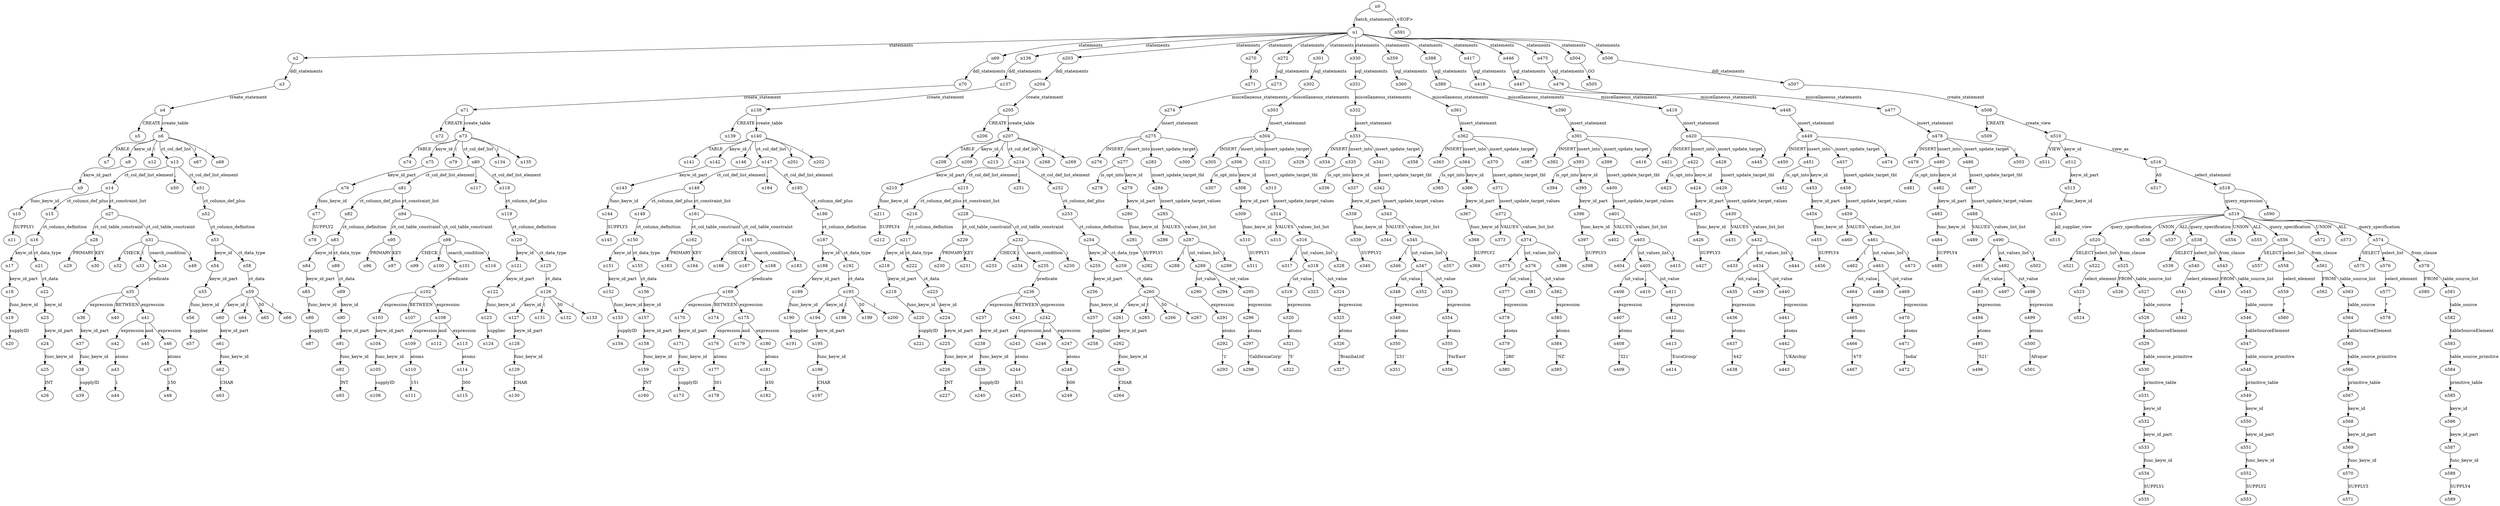 digraph ParseTree {
  n0 -> n1 [label="batch_statements"];
  n1 -> n2 [label="statements"];
  n2 -> n3 [label="ddl_statements"];
  n3 -> n4 [label="create_statement"];
  n4 -> n5 [label="CREATE"];
  n4 -> n6 [label="create_table"];
  n6 -> n7 [label="TABLE"];
  n6 -> n8 [label="keyw_id"];
  n8 -> n9 [label="keyw_id_part"];
  n9 -> n10 [label="func_keyw_id"];
  n10 -> n11 [label="SUPPLY1"];
  n6 -> n12 [label="("];
  n6 -> n13 [label="ct_col_def_list"];
  n13 -> n14 [label="ct_col_def_list_element"];
  n14 -> n15 [label="ct_column_def_plus"];
  n15 -> n16 [label="ct_column_definition"];
  n16 -> n17 [label="keyw_id"];
  n17 -> n18 [label="keyw_id_part"];
  n18 -> n19 [label="func_keyw_id"];
  n19 -> n20 [label="supplyID"];
  n16 -> n21 [label="ct_data_type"];
  n21 -> n22 [label="ct_data"];
  n22 -> n23 [label="keyw_id"];
  n23 -> n24 [label="keyw_id_part"];
  n24 -> n25 [label="func_keyw_id"];
  n25 -> n26 [label="INT"];
  n14 -> n27 [label="ct_constraint_list"];
  n27 -> n28 [label="ct_col_table_constraint"];
  n28 -> n29 [label="PRIMARY"];
  n28 -> n30 [label="KEY"];
  n27 -> n31 [label="ct_col_table_constraint"];
  n31 -> n32 [label="CHECK"];
  n31 -> n33 [label="("];
  n31 -> n34 [label="search_condition"];
  n34 -> n35 [label="predicate"];
  n35 -> n36 [label="expression"];
  n36 -> n37 [label="keyw_id_part"];
  n37 -> n38 [label="func_keyw_id"];
  n38 -> n39 [label="supplyID"];
  n35 -> n40 [label="BETWEEN"];
  n35 -> n41 [label="expression"];
  n41 -> n42 [label="expression"];
  n42 -> n43 [label="atoms"];
  n43 -> n44 [label="1"];
  n41 -> n45 [label="and"];
  n41 -> n46 [label="expression"];
  n46 -> n47 [label="atoms"];
  n47 -> n48 [label="150"];
  n31 -> n49 [label=")"];
  n13 -> n50 [label=","];
  n13 -> n51 [label="ct_col_def_list_element"];
  n51 -> n52 [label="ct_column_def_plus"];
  n52 -> n53 [label="ct_column_definition"];
  n53 -> n54 [label="keyw_id"];
  n54 -> n55 [label="keyw_id_part"];
  n55 -> n56 [label="func_keyw_id"];
  n56 -> n57 [label="supplier"];
  n53 -> n58 [label="ct_data_type"];
  n58 -> n59 [label="ct_data"];
  n59 -> n60 [label="keyw_id"];
  n60 -> n61 [label="keyw_id_part"];
  n61 -> n62 [label="func_keyw_id"];
  n62 -> n63 [label="CHAR"];
  n59 -> n64 [label="("];
  n59 -> n65 [label="50"];
  n59 -> n66 [label=")"];
  n6 -> n67 [label=")"];
  n6 -> n68 [label=";"];
  n1 -> n69 [label="statements"];
  n69 -> n70 [label="ddl_statements"];
  n70 -> n71 [label="create_statement"];
  n71 -> n72 [label="CREATE"];
  n71 -> n73 [label="create_table"];
  n73 -> n74 [label="TABLE"];
  n73 -> n75 [label="keyw_id"];
  n75 -> n76 [label="keyw_id_part"];
  n76 -> n77 [label="func_keyw_id"];
  n77 -> n78 [label="SUPPLY2"];
  n73 -> n79 [label="("];
  n73 -> n80 [label="ct_col_def_list"];
  n80 -> n81 [label="ct_col_def_list_element"];
  n81 -> n82 [label="ct_column_def_plus"];
  n82 -> n83 [label="ct_column_definition"];
  n83 -> n84 [label="keyw_id"];
  n84 -> n85 [label="keyw_id_part"];
  n85 -> n86 [label="func_keyw_id"];
  n86 -> n87 [label="supplyID"];
  n83 -> n88 [label="ct_data_type"];
  n88 -> n89 [label="ct_data"];
  n89 -> n90 [label="keyw_id"];
  n90 -> n91 [label="keyw_id_part"];
  n91 -> n92 [label="func_keyw_id"];
  n92 -> n93 [label="INT"];
  n81 -> n94 [label="ct_constraint_list"];
  n94 -> n95 [label="ct_col_table_constraint"];
  n95 -> n96 [label="PRIMARY"];
  n95 -> n97 [label="KEY"];
  n94 -> n98 [label="ct_col_table_constraint"];
  n98 -> n99 [label="CHECK"];
  n98 -> n100 [label="("];
  n98 -> n101 [label="search_condition"];
  n101 -> n102 [label="predicate"];
  n102 -> n103 [label="expression"];
  n103 -> n104 [label="keyw_id_part"];
  n104 -> n105 [label="func_keyw_id"];
  n105 -> n106 [label="supplyID"];
  n102 -> n107 [label="BETWEEN"];
  n102 -> n108 [label="expression"];
  n108 -> n109 [label="expression"];
  n109 -> n110 [label="atoms"];
  n110 -> n111 [label="151"];
  n108 -> n112 [label="and"];
  n108 -> n113 [label="expression"];
  n113 -> n114 [label="atoms"];
  n114 -> n115 [label="300"];
  n98 -> n116 [label=")"];
  n80 -> n117 [label=","];
  n80 -> n118 [label="ct_col_def_list_element"];
  n118 -> n119 [label="ct_column_def_plus"];
  n119 -> n120 [label="ct_column_definition"];
  n120 -> n121 [label="keyw_id"];
  n121 -> n122 [label="keyw_id_part"];
  n122 -> n123 [label="func_keyw_id"];
  n123 -> n124 [label="supplier"];
  n120 -> n125 [label="ct_data_type"];
  n125 -> n126 [label="ct_data"];
  n126 -> n127 [label="keyw_id"];
  n127 -> n128 [label="keyw_id_part"];
  n128 -> n129 [label="func_keyw_id"];
  n129 -> n130 [label="CHAR"];
  n126 -> n131 [label="("];
  n126 -> n132 [label="50"];
  n126 -> n133 [label=")"];
  n73 -> n134 [label=")"];
  n73 -> n135 [label=";"];
  n1 -> n136 [label="statements"];
  n136 -> n137 [label="ddl_statements"];
  n137 -> n138 [label="create_statement"];
  n138 -> n139 [label="CREATE"];
  n138 -> n140 [label="create_table"];
  n140 -> n141 [label="TABLE"];
  n140 -> n142 [label="keyw_id"];
  n142 -> n143 [label="keyw_id_part"];
  n143 -> n144 [label="func_keyw_id"];
  n144 -> n145 [label="SUPPLY3"];
  n140 -> n146 [label="("];
  n140 -> n147 [label="ct_col_def_list"];
  n147 -> n148 [label="ct_col_def_list_element"];
  n148 -> n149 [label="ct_column_def_plus"];
  n149 -> n150 [label="ct_column_definition"];
  n150 -> n151 [label="keyw_id"];
  n151 -> n152 [label="keyw_id_part"];
  n152 -> n153 [label="func_keyw_id"];
  n153 -> n154 [label="supplyID"];
  n150 -> n155 [label="ct_data_type"];
  n155 -> n156 [label="ct_data"];
  n156 -> n157 [label="keyw_id"];
  n157 -> n158 [label="keyw_id_part"];
  n158 -> n159 [label="func_keyw_id"];
  n159 -> n160 [label="INT"];
  n148 -> n161 [label="ct_constraint_list"];
  n161 -> n162 [label="ct_col_table_constraint"];
  n162 -> n163 [label="PRIMARY"];
  n162 -> n164 [label="KEY"];
  n161 -> n165 [label="ct_col_table_constraint"];
  n165 -> n166 [label="CHECK"];
  n165 -> n167 [label="("];
  n165 -> n168 [label="search_condition"];
  n168 -> n169 [label="predicate"];
  n169 -> n170 [label="expression"];
  n170 -> n171 [label="keyw_id_part"];
  n171 -> n172 [label="func_keyw_id"];
  n172 -> n173 [label="supplyID"];
  n169 -> n174 [label="BETWEEN"];
  n169 -> n175 [label="expression"];
  n175 -> n176 [label="expression"];
  n176 -> n177 [label="atoms"];
  n177 -> n178 [label="301"];
  n175 -> n179 [label="and"];
  n175 -> n180 [label="expression"];
  n180 -> n181 [label="atoms"];
  n181 -> n182 [label="450"];
  n165 -> n183 [label=")"];
  n147 -> n184 [label=","];
  n147 -> n185 [label="ct_col_def_list_element"];
  n185 -> n186 [label="ct_column_def_plus"];
  n186 -> n187 [label="ct_column_definition"];
  n187 -> n188 [label="keyw_id"];
  n188 -> n189 [label="keyw_id_part"];
  n189 -> n190 [label="func_keyw_id"];
  n190 -> n191 [label="supplier"];
  n187 -> n192 [label="ct_data_type"];
  n192 -> n193 [label="ct_data"];
  n193 -> n194 [label="keyw_id"];
  n194 -> n195 [label="keyw_id_part"];
  n195 -> n196 [label="func_keyw_id"];
  n196 -> n197 [label="CHAR"];
  n193 -> n198 [label="("];
  n193 -> n199 [label="50"];
  n193 -> n200 [label=")"];
  n140 -> n201 [label=")"];
  n140 -> n202 [label=";"];
  n1 -> n203 [label="statements"];
  n203 -> n204 [label="ddl_statements"];
  n204 -> n205 [label="create_statement"];
  n205 -> n206 [label="CREATE"];
  n205 -> n207 [label="create_table"];
  n207 -> n208 [label="TABLE"];
  n207 -> n209 [label="keyw_id"];
  n209 -> n210 [label="keyw_id_part"];
  n210 -> n211 [label="func_keyw_id"];
  n211 -> n212 [label="SUPPLY4"];
  n207 -> n213 [label="("];
  n207 -> n214 [label="ct_col_def_list"];
  n214 -> n215 [label="ct_col_def_list_element"];
  n215 -> n216 [label="ct_column_def_plus"];
  n216 -> n217 [label="ct_column_definition"];
  n217 -> n218 [label="keyw_id"];
  n218 -> n219 [label="keyw_id_part"];
  n219 -> n220 [label="func_keyw_id"];
  n220 -> n221 [label="supplyID"];
  n217 -> n222 [label="ct_data_type"];
  n222 -> n223 [label="ct_data"];
  n223 -> n224 [label="keyw_id"];
  n224 -> n225 [label="keyw_id_part"];
  n225 -> n226 [label="func_keyw_id"];
  n226 -> n227 [label="INT"];
  n215 -> n228 [label="ct_constraint_list"];
  n228 -> n229 [label="ct_col_table_constraint"];
  n229 -> n230 [label="PRIMARY"];
  n229 -> n231 [label="KEY"];
  n228 -> n232 [label="ct_col_table_constraint"];
  n232 -> n233 [label="CHECK"];
  n232 -> n234 [label="("];
  n232 -> n235 [label="search_condition"];
  n235 -> n236 [label="predicate"];
  n236 -> n237 [label="expression"];
  n237 -> n238 [label="keyw_id_part"];
  n238 -> n239 [label="func_keyw_id"];
  n239 -> n240 [label="supplyID"];
  n236 -> n241 [label="BETWEEN"];
  n236 -> n242 [label="expression"];
  n242 -> n243 [label="expression"];
  n243 -> n244 [label="atoms"];
  n244 -> n245 [label="451"];
  n242 -> n246 [label="and"];
  n242 -> n247 [label="expression"];
  n247 -> n248 [label="atoms"];
  n248 -> n249 [label="600"];
  n232 -> n250 [label=")"];
  n214 -> n251 [label=","];
  n214 -> n252 [label="ct_col_def_list_element"];
  n252 -> n253 [label="ct_column_def_plus"];
  n253 -> n254 [label="ct_column_definition"];
  n254 -> n255 [label="keyw_id"];
  n255 -> n256 [label="keyw_id_part"];
  n256 -> n257 [label="func_keyw_id"];
  n257 -> n258 [label="supplier"];
  n254 -> n259 [label="ct_data_type"];
  n259 -> n260 [label="ct_data"];
  n260 -> n261 [label="keyw_id"];
  n261 -> n262 [label="keyw_id_part"];
  n262 -> n263 [label="func_keyw_id"];
  n263 -> n264 [label="CHAR"];
  n260 -> n265 [label="("];
  n260 -> n266 [label="50"];
  n260 -> n267 [label=")"];
  n207 -> n268 [label=")"];
  n207 -> n269 [label=";"];
  n1 -> n270 [label="statements"];
  n270 -> n271 [label="GO"];
  n1 -> n272 [label="statements"];
  n272 -> n273 [label="sql_statements"];
  n273 -> n274 [label="miscellaneous_statements"];
  n274 -> n275 [label="insert_statement"];
  n275 -> n276 [label="INSERT"];
  n275 -> n277 [label="insert_into"];
  n277 -> n278 [label="is_opt_into"];
  n277 -> n279 [label="keyw_id"];
  n279 -> n280 [label="keyw_id_part"];
  n280 -> n281 [label="func_keyw_id"];
  n281 -> n282 [label="SUPPLY1"];
  n275 -> n283 [label="insert_update_target"];
  n283 -> n284 [label="insert_update_target_tbl"];
  n284 -> n285 [label="insert_update_target_values"];
  n285 -> n286 [label="VALUES"];
  n285 -> n287 [label="values_list_list"];
  n287 -> n288 [label="("];
  n287 -> n289 [label="iut_values_list"];
  n289 -> n290 [label="iut_value"];
  n290 -> n291 [label="expression"];
  n291 -> n292 [label="atoms"];
  n292 -> n293 [label="'1'"];
  n289 -> n294 [label=","];
  n289 -> n295 [label="iut_value"];
  n295 -> n296 [label="expression"];
  n296 -> n297 [label="atoms"];
  n297 -> n298 [label="'CaliforniaCorp'"];
  n287 -> n299 [label=")"];
  n275 -> n300 [label=";"];
  n1 -> n301 [label="statements"];
  n301 -> n302 [label="sql_statements"];
  n302 -> n303 [label="miscellaneous_statements"];
  n303 -> n304 [label="insert_statement"];
  n304 -> n305 [label="INSERT"];
  n304 -> n306 [label="insert_into"];
  n306 -> n307 [label="is_opt_into"];
  n306 -> n308 [label="keyw_id"];
  n308 -> n309 [label="keyw_id_part"];
  n309 -> n310 [label="func_keyw_id"];
  n310 -> n311 [label="SUPPLY1"];
  n304 -> n312 [label="insert_update_target"];
  n312 -> n313 [label="insert_update_target_tbl"];
  n313 -> n314 [label="insert_update_target_values"];
  n314 -> n315 [label="VALUES"];
  n314 -> n316 [label="values_list_list"];
  n316 -> n317 [label="("];
  n316 -> n318 [label="iut_values_list"];
  n318 -> n319 [label="iut_value"];
  n319 -> n320 [label="expression"];
  n320 -> n321 [label="atoms"];
  n321 -> n322 [label="'5'"];
  n318 -> n323 [label=","];
  n318 -> n324 [label="iut_value"];
  n324 -> n325 [label="expression"];
  n325 -> n326 [label="atoms"];
  n326 -> n327 [label="'BraziliaLtd'"];
  n316 -> n328 [label=")"];
  n304 -> n329 [label=";"];
  n1 -> n330 [label="statements"];
  n330 -> n331 [label="sql_statements"];
  n331 -> n332 [label="miscellaneous_statements"];
  n332 -> n333 [label="insert_statement"];
  n333 -> n334 [label="INSERT"];
  n333 -> n335 [label="insert_into"];
  n335 -> n336 [label="is_opt_into"];
  n335 -> n337 [label="keyw_id"];
  n337 -> n338 [label="keyw_id_part"];
  n338 -> n339 [label="func_keyw_id"];
  n339 -> n340 [label="SUPPLY2"];
  n333 -> n341 [label="insert_update_target"];
  n341 -> n342 [label="insert_update_target_tbl"];
  n342 -> n343 [label="insert_update_target_values"];
  n343 -> n344 [label="VALUES"];
  n343 -> n345 [label="values_list_list"];
  n345 -> n346 [label="("];
  n345 -> n347 [label="iut_values_list"];
  n347 -> n348 [label="iut_value"];
  n348 -> n349 [label="expression"];
  n349 -> n350 [label="atoms"];
  n350 -> n351 [label="'231'"];
  n347 -> n352 [label=","];
  n347 -> n353 [label="iut_value"];
  n353 -> n354 [label="expression"];
  n354 -> n355 [label="atoms"];
  n355 -> n356 [label="'FarEast'"];
  n345 -> n357 [label=")"];
  n333 -> n358 [label=";"];
  n1 -> n359 [label="statements"];
  n359 -> n360 [label="sql_statements"];
  n360 -> n361 [label="miscellaneous_statements"];
  n361 -> n362 [label="insert_statement"];
  n362 -> n363 [label="INSERT"];
  n362 -> n364 [label="insert_into"];
  n364 -> n365 [label="is_opt_into"];
  n364 -> n366 [label="keyw_id"];
  n366 -> n367 [label="keyw_id_part"];
  n367 -> n368 [label="func_keyw_id"];
  n368 -> n369 [label="SUPPLY2"];
  n362 -> n370 [label="insert_update_target"];
  n370 -> n371 [label="insert_update_target_tbl"];
  n371 -> n372 [label="insert_update_target_values"];
  n372 -> n373 [label="VALUES"];
  n372 -> n374 [label="values_list_list"];
  n374 -> n375 [label="("];
  n374 -> n376 [label="iut_values_list"];
  n376 -> n377 [label="iut_value"];
  n377 -> n378 [label="expression"];
  n378 -> n379 [label="atoms"];
  n379 -> n380 [label="'280'"];
  n376 -> n381 [label=","];
  n376 -> n382 [label="iut_value"];
  n382 -> n383 [label="expression"];
  n383 -> n384 [label="atoms"];
  n384 -> n385 [label="'NZ'"];
  n374 -> n386 [label=")"];
  n362 -> n387 [label=";"];
  n1 -> n388 [label="statements"];
  n388 -> n389 [label="sql_statements"];
  n389 -> n390 [label="miscellaneous_statements"];
  n390 -> n391 [label="insert_statement"];
  n391 -> n392 [label="INSERT"];
  n391 -> n393 [label="insert_into"];
  n393 -> n394 [label="is_opt_into"];
  n393 -> n395 [label="keyw_id"];
  n395 -> n396 [label="keyw_id_part"];
  n396 -> n397 [label="func_keyw_id"];
  n397 -> n398 [label="SUPPLY3"];
  n391 -> n399 [label="insert_update_target"];
  n399 -> n400 [label="insert_update_target_tbl"];
  n400 -> n401 [label="insert_update_target_values"];
  n401 -> n402 [label="VALUES"];
  n401 -> n403 [label="values_list_list"];
  n403 -> n404 [label="("];
  n403 -> n405 [label="iut_values_list"];
  n405 -> n406 [label="iut_value"];
  n406 -> n407 [label="expression"];
  n407 -> n408 [label="atoms"];
  n408 -> n409 [label="'321'"];
  n405 -> n410 [label=","];
  n405 -> n411 [label="iut_value"];
  n411 -> n412 [label="expression"];
  n412 -> n413 [label="atoms"];
  n413 -> n414 [label="'EuroGroup'"];
  n403 -> n415 [label=")"];
  n391 -> n416 [label=";"];
  n1 -> n417 [label="statements"];
  n417 -> n418 [label="sql_statements"];
  n418 -> n419 [label="miscellaneous_statements"];
  n419 -> n420 [label="insert_statement"];
  n420 -> n421 [label="INSERT"];
  n420 -> n422 [label="insert_into"];
  n422 -> n423 [label="is_opt_into"];
  n422 -> n424 [label="keyw_id"];
  n424 -> n425 [label="keyw_id_part"];
  n425 -> n426 [label="func_keyw_id"];
  n426 -> n427 [label="SUPPLY3"];
  n420 -> n428 [label="insert_update_target"];
  n428 -> n429 [label="insert_update_target_tbl"];
  n429 -> n430 [label="insert_update_target_values"];
  n430 -> n431 [label="VALUES"];
  n430 -> n432 [label="values_list_list"];
  n432 -> n433 [label="("];
  n432 -> n434 [label="iut_values_list"];
  n434 -> n435 [label="iut_value"];
  n435 -> n436 [label="expression"];
  n436 -> n437 [label="atoms"];
  n437 -> n438 [label="'442'"];
  n434 -> n439 [label=","];
  n434 -> n440 [label="iut_value"];
  n440 -> n441 [label="expression"];
  n441 -> n442 [label="atoms"];
  n442 -> n443 [label="'UKArchip'"];
  n432 -> n444 [label=")"];
  n420 -> n445 [label=";"];
  n1 -> n446 [label="statements"];
  n446 -> n447 [label="sql_statements"];
  n447 -> n448 [label="miscellaneous_statements"];
  n448 -> n449 [label="insert_statement"];
  n449 -> n450 [label="INSERT"];
  n449 -> n451 [label="insert_into"];
  n451 -> n452 [label="is_opt_into"];
  n451 -> n453 [label="keyw_id"];
  n453 -> n454 [label="keyw_id_part"];
  n454 -> n455 [label="func_keyw_id"];
  n455 -> n456 [label="SUPPLY4"];
  n449 -> n457 [label="insert_update_target"];
  n457 -> n458 [label="insert_update_target_tbl"];
  n458 -> n459 [label="insert_update_target_values"];
  n459 -> n460 [label="VALUES"];
  n459 -> n461 [label="values_list_list"];
  n461 -> n462 [label="("];
  n461 -> n463 [label="iut_values_list"];
  n463 -> n464 [label="iut_value"];
  n464 -> n465 [label="expression"];
  n465 -> n466 [label="atoms"];
  n466 -> n467 [label="'475'"];
  n463 -> n468 [label=","];
  n463 -> n469 [label="iut_value"];
  n469 -> n470 [label="expression"];
  n470 -> n471 [label="atoms"];
  n471 -> n472 [label="'India'"];
  n461 -> n473 [label=")"];
  n449 -> n474 [label=";"];
  n1 -> n475 [label="statements"];
  n475 -> n476 [label="sql_statements"];
  n476 -> n477 [label="miscellaneous_statements"];
  n477 -> n478 [label="insert_statement"];
  n478 -> n479 [label="INSERT"];
  n478 -> n480 [label="insert_into"];
  n480 -> n481 [label="is_opt_into"];
  n480 -> n482 [label="keyw_id"];
  n482 -> n483 [label="keyw_id_part"];
  n483 -> n484 [label="func_keyw_id"];
  n484 -> n485 [label="SUPPLY4"];
  n478 -> n486 [label="insert_update_target"];
  n486 -> n487 [label="insert_update_target_tbl"];
  n487 -> n488 [label="insert_update_target_values"];
  n488 -> n489 [label="VALUES"];
  n488 -> n490 [label="values_list_list"];
  n490 -> n491 [label="("];
  n490 -> n492 [label="iut_values_list"];
  n492 -> n493 [label="iut_value"];
  n493 -> n494 [label="expression"];
  n494 -> n495 [label="atoms"];
  n495 -> n496 [label="'521'"];
  n492 -> n497 [label=","];
  n492 -> n498 [label="iut_value"];
  n498 -> n499 [label="expression"];
  n499 -> n500 [label="atoms"];
  n500 -> n501 [label="'Afrique'"];
  n490 -> n502 [label=")"];
  n478 -> n503 [label=";"];
  n1 -> n504 [label="statements"];
  n504 -> n505 [label="GO"];
  n1 -> n506 [label="statements"];
  n506 -> n507 [label="ddl_statements"];
  n507 -> n508 [label="create_statement"];
  n508 -> n509 [label="CREATE"];
  n508 -> n510 [label="create_view"];
  n510 -> n511 [label="VIEW"];
  n510 -> n512 [label="keyw_id"];
  n512 -> n513 [label="keyw_id_part"];
  n513 -> n514 [label="func_keyw_id"];
  n514 -> n515 [label="all_supplier_view"];
  n510 -> n516 [label="view_as"];
  n516 -> n517 [label="AS"];
  n516 -> n518 [label="select_statement"];
  n518 -> n519 [label="query_expression"];
  n519 -> n520 [label="query_specification"];
  n520 -> n521 [label="SELECT"];
  n520 -> n522 [label="select_list"];
  n522 -> n523 [label="select_element"];
  n523 -> n524 [label="*"];
  n520 -> n525 [label="from_clause"];
  n525 -> n526 [label="FROM"];
  n525 -> n527 [label="table_source_list"];
  n527 -> n528 [label="table_source"];
  n528 -> n529 [label="tableSourceElement"];
  n529 -> n530 [label="table_source_primitive"];
  n530 -> n531 [label="primitive_table"];
  n531 -> n532 [label="keyw_id"];
  n532 -> n533 [label="keyw_id_part"];
  n533 -> n534 [label="func_keyw_id"];
  n534 -> n535 [label="SUPPLY1"];
  n519 -> n536 [label="UNION"];
  n519 -> n537 [label="ALL"];
  n519 -> n538 [label="query_specification"];
  n538 -> n539 [label="SELECT"];
  n538 -> n540 [label="select_list"];
  n540 -> n541 [label="select_element"];
  n541 -> n542 [label="*"];
  n538 -> n543 [label="from_clause"];
  n543 -> n544 [label="FROM"];
  n543 -> n545 [label="table_source_list"];
  n545 -> n546 [label="table_source"];
  n546 -> n547 [label="tableSourceElement"];
  n547 -> n548 [label="table_source_primitive"];
  n548 -> n549 [label="primitive_table"];
  n549 -> n550 [label="keyw_id"];
  n550 -> n551 [label="keyw_id_part"];
  n551 -> n552 [label="func_keyw_id"];
  n552 -> n553 [label="SUPPLY2"];
  n519 -> n554 [label="UNION"];
  n519 -> n555 [label="ALL"];
  n519 -> n556 [label="query_specification"];
  n556 -> n557 [label="SELECT"];
  n556 -> n558 [label="select_list"];
  n558 -> n559 [label="select_element"];
  n559 -> n560 [label="*"];
  n556 -> n561 [label="from_clause"];
  n561 -> n562 [label="FROM"];
  n561 -> n563 [label="table_source_list"];
  n563 -> n564 [label="table_source"];
  n564 -> n565 [label="tableSourceElement"];
  n565 -> n566 [label="table_source_primitive"];
  n566 -> n567 [label="primitive_table"];
  n567 -> n568 [label="keyw_id"];
  n568 -> n569 [label="keyw_id_part"];
  n569 -> n570 [label="func_keyw_id"];
  n570 -> n571 [label="SUPPLY3"];
  n519 -> n572 [label="UNION"];
  n519 -> n573 [label="ALL"];
  n519 -> n574 [label="query_specification"];
  n574 -> n575 [label="SELECT"];
  n574 -> n576 [label="select_list"];
  n576 -> n577 [label="select_element"];
  n577 -> n578 [label="*"];
  n574 -> n579 [label="from_clause"];
  n579 -> n580 [label="FROM"];
  n579 -> n581 [label="table_source_list"];
  n581 -> n582 [label="table_source"];
  n582 -> n583 [label="tableSourceElement"];
  n583 -> n584 [label="table_source_primitive"];
  n584 -> n585 [label="primitive_table"];
  n585 -> n586 [label="keyw_id"];
  n586 -> n587 [label="keyw_id_part"];
  n587 -> n588 [label="func_keyw_id"];
  n588 -> n589 [label="SUPPLY4"];
  n518 -> n590 [label=";"];
  n0 -> n591 [label="<EOF>"];
}